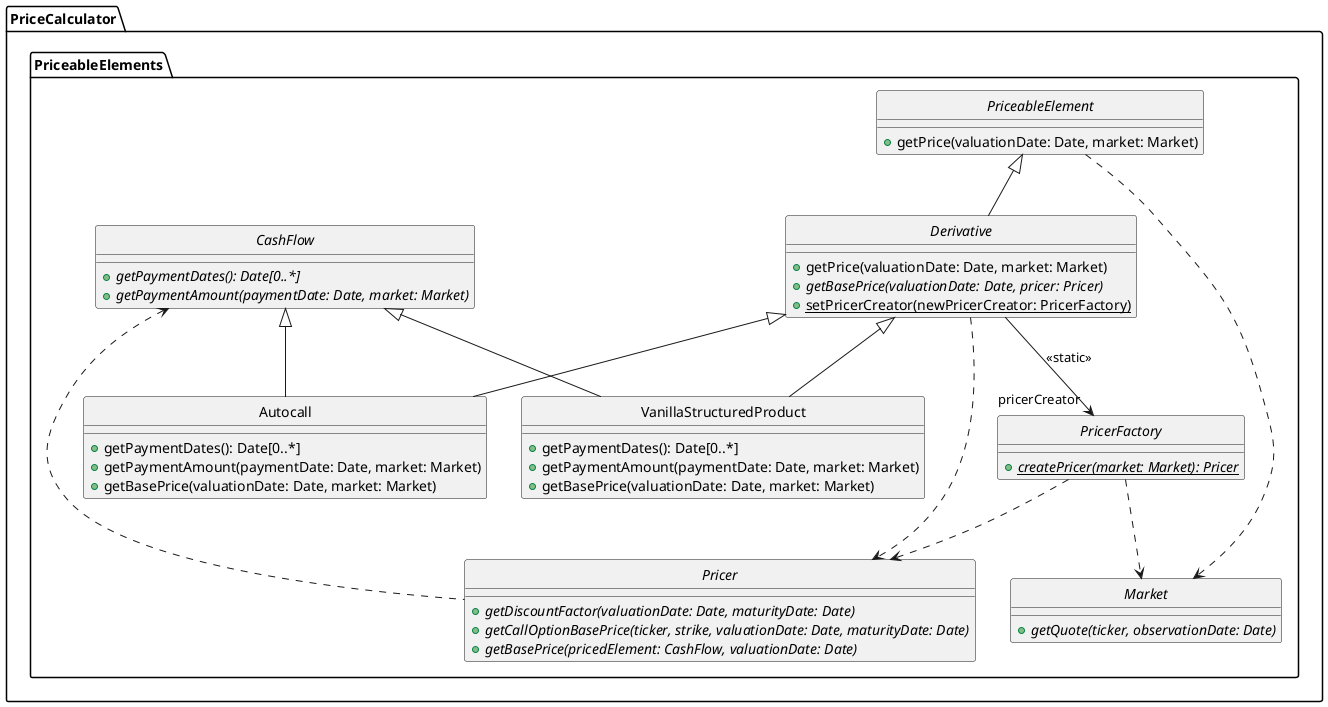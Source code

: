 @startuml
hide circles


!startsub PriceableElement
package PriceCalculator
{
    package PriceableElements
    {
        abstract class PriceableElement
        {
            +getPrice(valuationDate: Date, market: Market)
        }
    }
}
!endsub


!startsub CashFlow
package PriceCalculator
{
    package PriceableElements
    {
        abstract class CashFlow
        {
            {abstract} +getPaymentDates(): Date[0..*]
            {abstract} +getPaymentAmount(paymentDate: Date, market: Market)
        }
    }
}
!endsub


!startsub Derivative
package PriceCalculator
{
    package PriceableElements
    {
        abstract class Derivative
        {
            +getPrice(valuationDate: Date, market: Market)
            {abstract} +getBasePrice(valuationDate: Date, pricer: Pricer)
            {static} +setPricerCreator(newPricerCreator: PricerFactory)
        }
    }
}
!endsub



!startsub Pricer
package PriceCalculator
{
    package PriceableElements
    {
        abstract class Pricer
        {
            {abstract} +getDiscountFactor(valuationDate: Date, maturityDate: Date)
            {abstract} +getCallOptionBasePrice(ticker, strike, valuationDate: Date, maturityDate: Date)
            {abstract} +getBasePrice(pricedElement: CashFlow, valuationDate: Date)
        }
    }
}
!endsub


!startsub Market
package PriceCalculator
{
    package PriceableElements
    {
        interface Market
        {
            {abstract} +getQuote(ticker, observationDate: Date)
        }
    }
}
!endsub


!startsub PricerFactory
package PriceCalculator
{
    package PriceableElements
    {
        abstract class PricerFactory
        {
            {static} {abstract} +createPricer(market: Market): Pricer
        }
    }
}
!endsub


!startsub VanillaStructuredProduct
package PriceCalculator
{
    package PriceableElements
    {
        class VanillaStructuredProduct
        {
            +getPaymentDates(): Date[0..*]
            +getPaymentAmount(paymentDate: Date, market: Market)
            +getBasePrice(valuationDate: Date, market: Market)
        }
    }
}
!endsub


!startsub Autocall
package PriceCalculator
{
    package PriceableElements
    {
        class Autocall
        {
            +getPaymentDates(): Date[0..*]
            +getPaymentAmount(paymentDate: Date, market: Market)
            +getBasePrice(valuationDate: Date, market: Market)
        }
    }
}
!endsub


PriceableElement ..> Market
Derivative --> "pricerCreator" PricerFactory: <<static>>
Derivative -up-|> PriceableElement
Derivative ..> Pricer
Pricer -up..> CashFlow
VanillaStructuredProduct -up-|> CashFlow
VanillaStructuredProduct -up-|> Derivative
Autocall -up-|> CashFlow
Autocall -up-|> Derivative
PricerFactory ..> Pricer
PricerFactory ..> Market


@enduml
